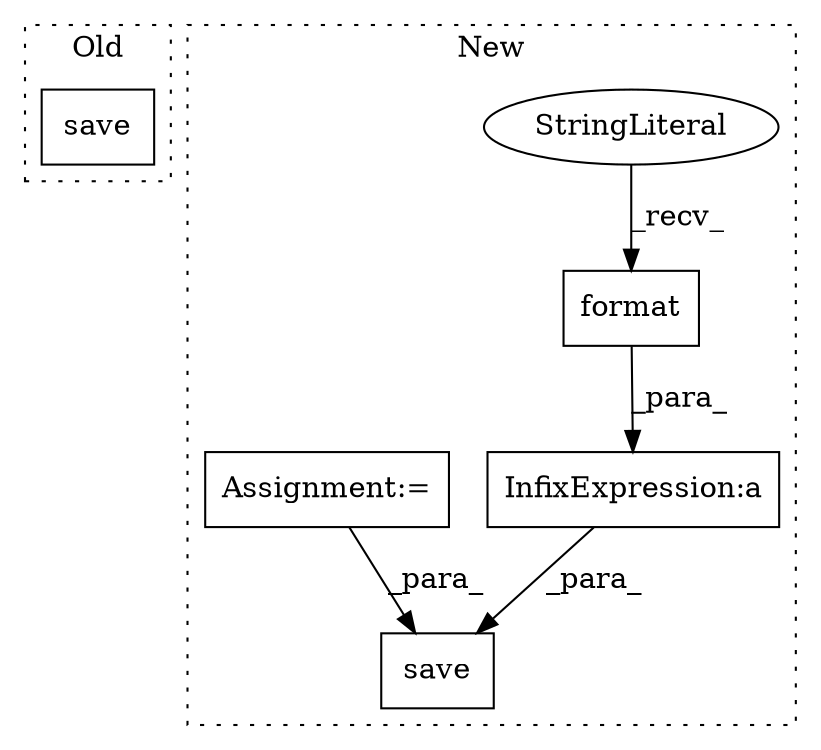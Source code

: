 digraph G {
subgraph cluster0 {
1 [label="save" a="32" s="2416,2494" l="5,1" shape="box"];
label = "Old";
style="dotted";
}
subgraph cluster1 {
2 [label="format" a="32" s="2665,2677" l="7,1" shape="box"];
3 [label="StringLiteral" a="45" s="2644" l="20" shape="ellipse"];
4 [label="save" a="32" s="2837,2862" l="5,1" shape="box"];
5 [label="Assignment:=" a="7" s="2690" l="1" shape="box"];
6 [label="InfixExpression:a" a="27" s="2641" l="3" shape="box"];
label = "New";
style="dotted";
}
2 -> 6 [label="_para_"];
3 -> 2 [label="_recv_"];
5 -> 4 [label="_para_"];
6 -> 4 [label="_para_"];
}